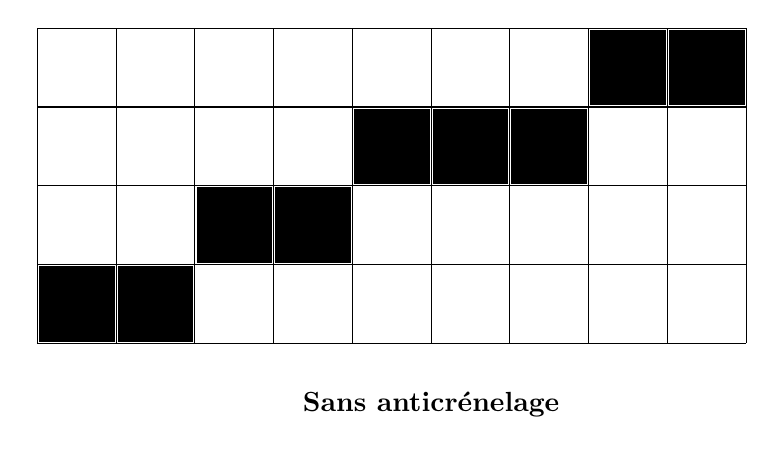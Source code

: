 \tikzstyle{arrow} = [->,>=latex,thick]
\begin{tikzpicture}[scale=1]

\def\xmax{8}
\def\ymax{3}
\pgfmathsetmacro\xmaxplus{int(\xmax +1)}
\pgfmathsetmacro\ymaxplus{int(\ymax +1)}

\newcommand{\pixel}[3]{\fill[black!#3] (#1-0.48,#2-0.48) rectangle ++(0.96,0.96);}

\newcommand{\cross}[3]{
\draw[black,very thick] (#1-0.2,#2)--++(0.4,0);
\draw[black,very thick] (#1,#2-0.2)--++(0,0.4);
\node[black, below right] at (#1,#2) {#3};
}

\draw[thin,xshift=-0.5cm,yshift=-0.5cm] (0,0) grid (\xmaxplus,\ymaxplus);

%\draw[arrow,thick] (0,0)--(\xmax+1,0) node[right]{$i$};
%\draw[arrow,thick] (0,0)--(0,\ymax+1) node[above]{$j$};

% \foreach \x in {0,...,\xmax}{
%     \node[below] at (\x,-0.5) {\tiny $\x$};
% }
% \foreach \y in {0,...,\ymax}{
%     \node[left] at (-0.5,\y) {\tiny $\y$};
% }

% Pixel of the segments from (0,0) to (a,b)
\pgfmathsetmacro\a{\xmax}
\pgfmathsetmacro\b{\ymax}

\foreach \i in {0,...,\a}{

  \pgfmathsetmacro\y{\i*\b/\a+0.01}
  \pgfmathtruncatemacro\j{round(\y)}

  \pgfmathtruncatemacro\l{ round(100*(\y-\j) }
  \pgfmathtruncatemacro\ll{100-\l}

  \pixel{\i}{\j}{100}
%   \pixel{\i}{\j+1}{\l}

} 

% \pgfmathsetmacro\aa{\a-1}
% \foreach \i in {1,...,\aa}{
% 
%   \pgfmathsetmacro\y{\i*\b/\a};
%   \pgfmathtruncatemacro\j{int(\y)};
% 
%   \pgfmathtruncatemacro\l{int(round(100*(\y-\j)))};  
%   \pgfmathtruncatemacro\ll{100-\l};  
% 
%   \node at (\i,\j) {\ll};  % pourcentage
%   \node at (\i,\j+1) {\l};
% } 



% Rk : the "-0.01" is because round(0.5)=1 and we want round(0.5)=0

% \draw[blue!80, very thick] (0,0) -- (\a,\b);

%\cross{0}{0}{$P_1$};
%\cross{\a}{\b}{$P_2$};

% 
% \draw[dashed, blue] (4,-0.5) -- (4,2) -- (-0.5,2);
% \draw[arrow,<-,blue] (4.25,1.9) to[bend left] ++(2,-0.5) node[right]{pixel (4,2)};
% \fill[blue] (4,2) circle (0.1);

\node[below] at (4.5,-1) {\bf Sans anticrénelage};

\end{tikzpicture}